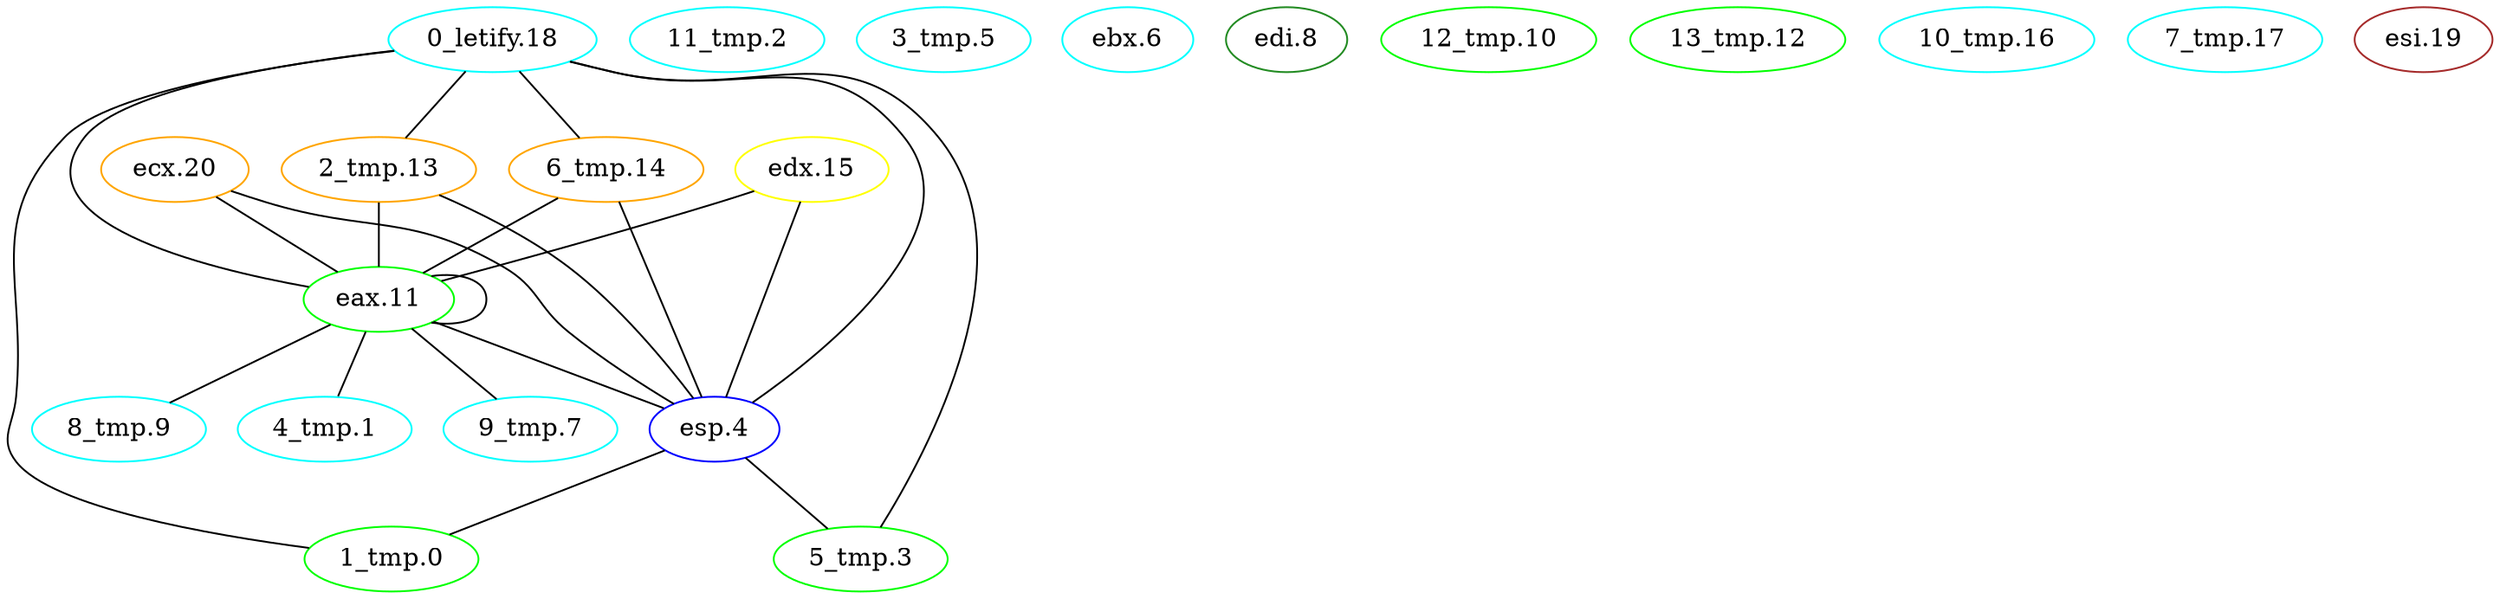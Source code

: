 graph {
"1_tmp"[color=green,label="1_tmp.0"]
"4_tmp"[color=cyan,label="4_tmp.1"]
"11_tmp"[color=cyan,label="11_tmp.2"]
"5_tmp"[color=green,label="5_tmp.3"]
"esp"[color=blue,label="esp.4"]
"3_tmp"[color=cyan,label="3_tmp.5"]
"ebx"[color=cyan,label="ebx.6"]
"9_tmp"[color=cyan,label="9_tmp.7"]
"edi"[color=forestgreen,label="edi.8"]
"8_tmp"[color=cyan,label="8_tmp.9"]
"12_tmp"[color=green,label="12_tmp.10"]
"eax"[color=green,label="eax.11"]
"13_tmp"[color=green,label="13_tmp.12"]
"2_tmp"[color=orange,label="2_tmp.13"]
"6_tmp"[color=orange,label="6_tmp.14"]
"edx"[color=yellow,label="edx.15"]
"10_tmp"[color=cyan,label="10_tmp.16"]
"7_tmp"[color=cyan,label="7_tmp.17"]
"0_letify"[color=cyan,label="0_letify.18"]
"esi"[color=brown,label="esi.19"]
"ecx"[color=orange,label="ecx.20"]

"eax" -- "4_tmp"
"0_letify" -- "6_tmp"
"ecx" -- "esp"
"6_tmp" -- "eax"
"eax" -- "esp"
"eax" -- "9_tmp"
"0_letify" -- "1_tmp"
"esp" -- "5_tmp"
"ecx" -- "eax"
"6_tmp" -- "esp"
"0_letify" -- "2_tmp"
"0_letify" -- "esp"
"0_letify" -- "5_tmp"
"edx" -- "eax"
"edx" -- "esp"
"2_tmp" -- "eax"
"2_tmp" -- "esp"
"0_letify" -- "eax"
"eax" -- "eax"
"esp" -- "1_tmp"
"eax" -- "8_tmp"
}


